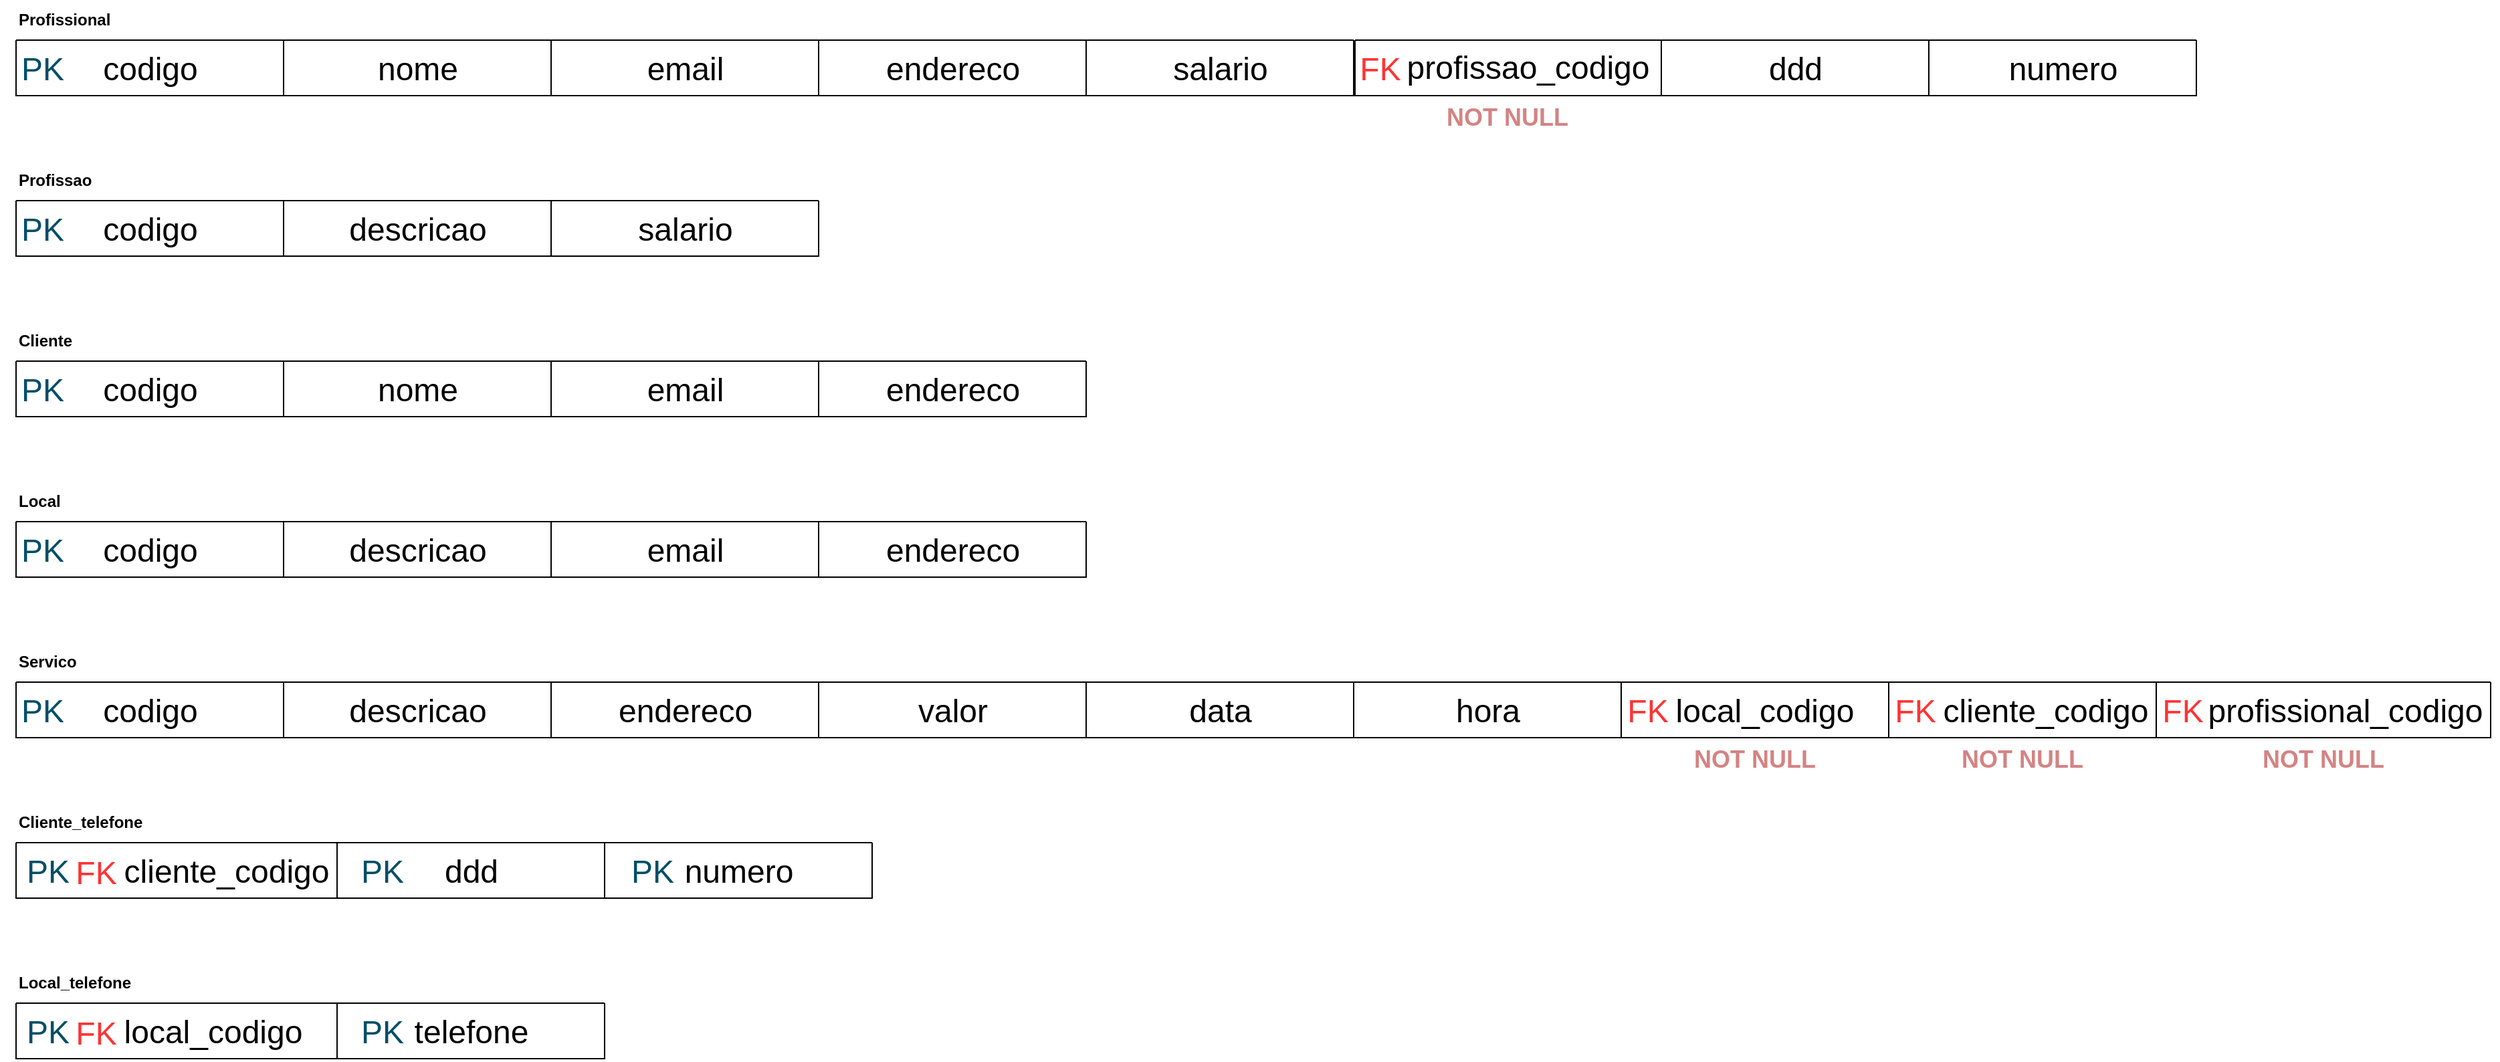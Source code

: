 <mxfile version="24.6.5" type="github">
  <diagram name="Página-1" id="m194DB5OODm50t4TiOIn">
    <mxGraphModel dx="1914" dy="1018" grid="1" gridSize="10" guides="1" tooltips="1" connect="1" arrows="1" fold="1" page="1" pageScale="1" pageWidth="827" pageHeight="1169" math="0" shadow="0">
      <root>
        <mxCell id="0" />
        <mxCell id="1" parent="0" />
        <mxCell id="oNFGNhtA4SceddN9MFem-205" value="" style="group" parent="1" vertex="1" connectable="0">
          <mxGeometry x="40" y="410" width="1000" height="73" as="geometry" />
        </mxCell>
        <mxCell id="oNFGNhtA4SceddN9MFem-169" value="" style="group" parent="oNFGNhtA4SceddN9MFem-205" vertex="1" connectable="0">
          <mxGeometry y="30" width="1000" height="43" as="geometry" />
        </mxCell>
        <mxCell id="oNFGNhtA4SceddN9MFem-156" value="" style="group" parent="oNFGNhtA4SceddN9MFem-169" vertex="1" connectable="0">
          <mxGeometry width="200" height="43" as="geometry" />
        </mxCell>
        <mxCell id="oNFGNhtA4SceddN9MFem-154" value="" style="swimlane;startSize=0;" parent="oNFGNhtA4SceddN9MFem-156" vertex="1">
          <mxGeometry width="200" height="41.5" as="geometry" />
        </mxCell>
        <mxCell id="oNFGNhtA4SceddN9MFem-155" value="&lt;font style=&quot;font-size: 24px;&quot;&gt;codigo&lt;/font&gt;" style="text;html=1;align=center;verticalAlign=middle;resizable=0;points=[];autosize=1;strokeColor=none;fillColor=none;" parent="oNFGNhtA4SceddN9MFem-154" vertex="1">
          <mxGeometry x="55" y="1.5" width="90" height="40" as="geometry" />
        </mxCell>
        <mxCell id="oNFGNhtA4SceddN9MFem-186" value="&lt;font color=&quot;#014e66&quot; style=&quot;font-size: 24px;&quot;&gt;PK&lt;/font&gt;" style="text;html=1;align=center;verticalAlign=middle;whiteSpace=wrap;rounded=0;" parent="oNFGNhtA4SceddN9MFem-154" vertex="1">
          <mxGeometry x="-10" y="6.5" width="60" height="30" as="geometry" />
        </mxCell>
        <mxCell id="oNFGNhtA4SceddN9MFem-157" value="" style="group" parent="oNFGNhtA4SceddN9MFem-169" vertex="1" connectable="0">
          <mxGeometry x="200" width="200" height="43" as="geometry" />
        </mxCell>
        <mxCell id="oNFGNhtA4SceddN9MFem-158" value="" style="swimlane;startSize=0;" parent="oNFGNhtA4SceddN9MFem-157" vertex="1">
          <mxGeometry width="200" height="41.5" as="geometry">
            <mxRectangle width="50" height="40" as="alternateBounds" />
          </mxGeometry>
        </mxCell>
        <mxCell id="oNFGNhtA4SceddN9MFem-159" value="&lt;font style=&quot;font-size: 24px;&quot;&gt;descricao&lt;/font&gt;" style="text;html=1;align=center;verticalAlign=middle;resizable=0;points=[];autosize=1;strokeColor=none;fillColor=none;" parent="oNFGNhtA4SceddN9MFem-158" vertex="1">
          <mxGeometry x="35" y="1.5" width="130" height="40" as="geometry" />
        </mxCell>
        <mxCell id="oNFGNhtA4SceddN9MFem-160" value="" style="group" parent="oNFGNhtA4SceddN9MFem-169" vertex="1" connectable="0">
          <mxGeometry x="400" width="200" height="43" as="geometry" />
        </mxCell>
        <mxCell id="oNFGNhtA4SceddN9MFem-161" value="" style="swimlane;startSize=0;" parent="oNFGNhtA4SceddN9MFem-160" vertex="1">
          <mxGeometry width="200" height="41.5" as="geometry" />
        </mxCell>
        <mxCell id="oNFGNhtA4SceddN9MFem-162" value="&lt;font style=&quot;font-size: 24px;&quot;&gt;salario&lt;/font&gt;" style="text;html=1;align=center;verticalAlign=middle;resizable=0;points=[];autosize=1;strokeColor=none;fillColor=none;" parent="oNFGNhtA4SceddN9MFem-161" vertex="1">
          <mxGeometry x="55" y="1.5" width="90" height="40" as="geometry" />
        </mxCell>
        <mxCell id="oNFGNhtA4SceddN9MFem-204" value="&lt;b&gt;Profissao&lt;/b&gt;" style="text;html=1;align=left;verticalAlign=middle;whiteSpace=wrap;rounded=0;" parent="oNFGNhtA4SceddN9MFem-205" vertex="1">
          <mxGeometry width="110" height="30" as="geometry" />
        </mxCell>
        <mxCell id="oNFGNhtA4SceddN9MFem-207" value="" style="group" parent="1" vertex="1" connectable="0">
          <mxGeometry x="40" y="530" width="1000" height="73" as="geometry" />
        </mxCell>
        <mxCell id="oNFGNhtA4SceddN9MFem-208" value="" style="group" parent="oNFGNhtA4SceddN9MFem-207" vertex="1" connectable="0">
          <mxGeometry y="30" width="1000" height="43" as="geometry" />
        </mxCell>
        <mxCell id="oNFGNhtA4SceddN9MFem-209" value="" style="group" parent="oNFGNhtA4SceddN9MFem-208" vertex="1" connectable="0">
          <mxGeometry width="200" height="43" as="geometry" />
        </mxCell>
        <mxCell id="oNFGNhtA4SceddN9MFem-210" value="" style="swimlane;startSize=0;" parent="oNFGNhtA4SceddN9MFem-209" vertex="1">
          <mxGeometry width="200" height="41.5" as="geometry" />
        </mxCell>
        <mxCell id="oNFGNhtA4SceddN9MFem-211" value="&lt;font style=&quot;font-size: 24px;&quot;&gt;codigo&lt;/font&gt;" style="text;html=1;align=center;verticalAlign=middle;resizable=0;points=[];autosize=1;strokeColor=none;fillColor=none;" parent="oNFGNhtA4SceddN9MFem-210" vertex="1">
          <mxGeometry x="55" y="1.5" width="90" height="40" as="geometry" />
        </mxCell>
        <mxCell id="oNFGNhtA4SceddN9MFem-212" value="&lt;font color=&quot;#014e66&quot; style=&quot;font-size: 24px;&quot;&gt;PK&lt;/font&gt;" style="text;html=1;align=center;verticalAlign=middle;whiteSpace=wrap;rounded=0;" parent="oNFGNhtA4SceddN9MFem-210" vertex="1">
          <mxGeometry x="-10" y="6.5" width="60" height="30" as="geometry" />
        </mxCell>
        <mxCell id="oNFGNhtA4SceddN9MFem-213" value="" style="group" parent="oNFGNhtA4SceddN9MFem-208" vertex="1" connectable="0">
          <mxGeometry x="200" width="200" height="43" as="geometry" />
        </mxCell>
        <mxCell id="oNFGNhtA4SceddN9MFem-214" value="" style="swimlane;startSize=0;" parent="oNFGNhtA4SceddN9MFem-213" vertex="1">
          <mxGeometry width="200" height="41.5" as="geometry">
            <mxRectangle width="50" height="40" as="alternateBounds" />
          </mxGeometry>
        </mxCell>
        <mxCell id="oNFGNhtA4SceddN9MFem-215" value="&lt;font style=&quot;font-size: 24px;&quot;&gt;nome&lt;/font&gt;" style="text;html=1;align=center;verticalAlign=middle;resizable=0;points=[];autosize=1;strokeColor=none;fillColor=none;" parent="oNFGNhtA4SceddN9MFem-214" vertex="1">
          <mxGeometry x="60" y="1.5" width="80" height="40" as="geometry" />
        </mxCell>
        <mxCell id="oNFGNhtA4SceddN9MFem-216" value="" style="group" parent="oNFGNhtA4SceddN9MFem-208" vertex="1" connectable="0">
          <mxGeometry x="400" width="200" height="43" as="geometry" />
        </mxCell>
        <mxCell id="oNFGNhtA4SceddN9MFem-217" value="" style="swimlane;startSize=0;" parent="oNFGNhtA4SceddN9MFem-216" vertex="1">
          <mxGeometry width="200" height="41.5" as="geometry" />
        </mxCell>
        <mxCell id="oNFGNhtA4SceddN9MFem-218" value="&lt;font style=&quot;font-size: 24px;&quot;&gt;email&lt;/font&gt;" style="text;html=1;align=center;verticalAlign=middle;resizable=0;points=[];autosize=1;strokeColor=none;fillColor=none;" parent="oNFGNhtA4SceddN9MFem-217" vertex="1">
          <mxGeometry x="60" y="1.5" width="80" height="40" as="geometry" />
        </mxCell>
        <mxCell id="oNFGNhtA4SceddN9MFem-219" value="" style="group" parent="oNFGNhtA4SceddN9MFem-208" vertex="1" connectable="0">
          <mxGeometry x="600" width="200" height="43" as="geometry" />
        </mxCell>
        <mxCell id="oNFGNhtA4SceddN9MFem-220" value="" style="swimlane;startSize=0;" parent="oNFGNhtA4SceddN9MFem-219" vertex="1">
          <mxGeometry width="200" height="41.5" as="geometry" />
        </mxCell>
        <mxCell id="oNFGNhtA4SceddN9MFem-221" value="&lt;font style=&quot;font-size: 24px;&quot;&gt;endereco&lt;/font&gt;" style="text;html=1;align=center;verticalAlign=middle;resizable=0;points=[];autosize=1;strokeColor=none;fillColor=none;" parent="oNFGNhtA4SceddN9MFem-220" vertex="1">
          <mxGeometry x="40" y="1.5" width="120" height="40" as="geometry" />
        </mxCell>
        <mxCell id="oNFGNhtA4SceddN9MFem-225" value="&lt;b&gt;Cliente&lt;/b&gt;" style="text;html=1;align=left;verticalAlign=middle;whiteSpace=wrap;rounded=0;" parent="oNFGNhtA4SceddN9MFem-207" vertex="1">
          <mxGeometry width="110" height="30" as="geometry" />
        </mxCell>
        <mxCell id="oNFGNhtA4SceddN9MFem-226" value="" style="group" parent="1" vertex="1" connectable="0">
          <mxGeometry x="40" y="650" width="1000" height="73" as="geometry" />
        </mxCell>
        <mxCell id="oNFGNhtA4SceddN9MFem-227" value="" style="group" parent="oNFGNhtA4SceddN9MFem-226" vertex="1" connectable="0">
          <mxGeometry y="30" width="1000" height="43" as="geometry" />
        </mxCell>
        <mxCell id="oNFGNhtA4SceddN9MFem-228" value="" style="group" parent="oNFGNhtA4SceddN9MFem-227" vertex="1" connectable="0">
          <mxGeometry width="200" height="43" as="geometry" />
        </mxCell>
        <mxCell id="oNFGNhtA4SceddN9MFem-229" value="" style="swimlane;startSize=0;" parent="oNFGNhtA4SceddN9MFem-228" vertex="1">
          <mxGeometry width="200" height="41.5" as="geometry" />
        </mxCell>
        <mxCell id="oNFGNhtA4SceddN9MFem-230" value="&lt;font style=&quot;font-size: 24px;&quot;&gt;codigo&lt;/font&gt;" style="text;html=1;align=center;verticalAlign=middle;resizable=0;points=[];autosize=1;strokeColor=none;fillColor=none;" parent="oNFGNhtA4SceddN9MFem-229" vertex="1">
          <mxGeometry x="55" y="1.5" width="90" height="40" as="geometry" />
        </mxCell>
        <mxCell id="oNFGNhtA4SceddN9MFem-231" value="&lt;font color=&quot;#014e66&quot; style=&quot;font-size: 24px;&quot;&gt;PK&lt;/font&gt;" style="text;html=1;align=center;verticalAlign=middle;whiteSpace=wrap;rounded=0;" parent="oNFGNhtA4SceddN9MFem-229" vertex="1">
          <mxGeometry x="-10" y="6.5" width="60" height="30" as="geometry" />
        </mxCell>
        <mxCell id="oNFGNhtA4SceddN9MFem-232" value="" style="group" parent="oNFGNhtA4SceddN9MFem-227" vertex="1" connectable="0">
          <mxGeometry x="200" width="200" height="43" as="geometry" />
        </mxCell>
        <mxCell id="oNFGNhtA4SceddN9MFem-233" value="" style="swimlane;startSize=0;" parent="oNFGNhtA4SceddN9MFem-232" vertex="1">
          <mxGeometry width="200" height="41.5" as="geometry">
            <mxRectangle width="50" height="40" as="alternateBounds" />
          </mxGeometry>
        </mxCell>
        <mxCell id="oNFGNhtA4SceddN9MFem-234" value="&lt;font style=&quot;font-size: 24px;&quot;&gt;descricao&lt;/font&gt;" style="text;html=1;align=center;verticalAlign=middle;resizable=0;points=[];autosize=1;strokeColor=none;fillColor=none;" parent="oNFGNhtA4SceddN9MFem-233" vertex="1">
          <mxGeometry x="35" y="1.5" width="130" height="40" as="geometry" />
        </mxCell>
        <mxCell id="oNFGNhtA4SceddN9MFem-235" value="" style="group" parent="oNFGNhtA4SceddN9MFem-227" vertex="1" connectable="0">
          <mxGeometry x="400" width="200" height="43" as="geometry" />
        </mxCell>
        <mxCell id="oNFGNhtA4SceddN9MFem-236" value="" style="swimlane;startSize=0;" parent="oNFGNhtA4SceddN9MFem-235" vertex="1">
          <mxGeometry width="200" height="41.5" as="geometry" />
        </mxCell>
        <mxCell id="oNFGNhtA4SceddN9MFem-237" value="&lt;font style=&quot;font-size: 24px;&quot;&gt;email&lt;/font&gt;" style="text;html=1;align=center;verticalAlign=middle;resizable=0;points=[];autosize=1;strokeColor=none;fillColor=none;" parent="oNFGNhtA4SceddN9MFem-236" vertex="1">
          <mxGeometry x="60" y="1.5" width="80" height="40" as="geometry" />
        </mxCell>
        <mxCell id="oNFGNhtA4SceddN9MFem-238" value="" style="group" parent="oNFGNhtA4SceddN9MFem-227" vertex="1" connectable="0">
          <mxGeometry x="600" width="200" height="43" as="geometry" />
        </mxCell>
        <mxCell id="oNFGNhtA4SceddN9MFem-239" value="" style="swimlane;startSize=0;" parent="oNFGNhtA4SceddN9MFem-238" vertex="1">
          <mxGeometry width="200" height="41.5" as="geometry" />
        </mxCell>
        <mxCell id="oNFGNhtA4SceddN9MFem-240" value="&lt;font style=&quot;font-size: 24px;&quot;&gt;endereco&lt;/font&gt;" style="text;html=1;align=center;verticalAlign=middle;resizable=0;points=[];autosize=1;strokeColor=none;fillColor=none;" parent="oNFGNhtA4SceddN9MFem-239" vertex="1">
          <mxGeometry x="40" y="1.5" width="120" height="40" as="geometry" />
        </mxCell>
        <mxCell id="oNFGNhtA4SceddN9MFem-244" value="&lt;b&gt;Local&lt;/b&gt;" style="text;html=1;align=left;verticalAlign=middle;whiteSpace=wrap;rounded=0;" parent="oNFGNhtA4SceddN9MFem-226" vertex="1">
          <mxGeometry width="110" height="30" as="geometry" />
        </mxCell>
        <mxCell id="oNFGNhtA4SceddN9MFem-271" value="" style="group" parent="1" vertex="1" connectable="0">
          <mxGeometry x="40" y="290" width="1230" height="73" as="geometry" />
        </mxCell>
        <mxCell id="oNFGNhtA4SceddN9MFem-206" value="" style="group" parent="oNFGNhtA4SceddN9MFem-271" vertex="1" connectable="0">
          <mxGeometry width="1000" height="73" as="geometry" />
        </mxCell>
        <mxCell id="oNFGNhtA4SceddN9MFem-136" value="&lt;b&gt;Profissional&lt;/b&gt;" style="text;html=1;align=left;verticalAlign=middle;whiteSpace=wrap;rounded=0;" parent="oNFGNhtA4SceddN9MFem-206" vertex="1">
          <mxGeometry width="110" height="30" as="geometry" />
        </mxCell>
        <mxCell id="oNFGNhtA4SceddN9MFem-187" value="" style="group" parent="oNFGNhtA4SceddN9MFem-206" vertex="1" connectable="0">
          <mxGeometry y="30" width="1000" height="43" as="geometry" />
        </mxCell>
        <mxCell id="oNFGNhtA4SceddN9MFem-188" value="" style="group" parent="oNFGNhtA4SceddN9MFem-187" vertex="1" connectable="0">
          <mxGeometry width="200" height="43" as="geometry" />
        </mxCell>
        <mxCell id="oNFGNhtA4SceddN9MFem-189" value="" style="swimlane;startSize=0;" parent="oNFGNhtA4SceddN9MFem-188" vertex="1">
          <mxGeometry width="200" height="41.5" as="geometry" />
        </mxCell>
        <mxCell id="oNFGNhtA4SceddN9MFem-190" value="&lt;font style=&quot;font-size: 24px;&quot;&gt;codigo&lt;/font&gt;" style="text;html=1;align=center;verticalAlign=middle;resizable=0;points=[];autosize=1;strokeColor=none;fillColor=none;" parent="oNFGNhtA4SceddN9MFem-189" vertex="1">
          <mxGeometry x="55" y="1.5" width="90" height="40" as="geometry" />
        </mxCell>
        <mxCell id="oNFGNhtA4SceddN9MFem-191" value="&lt;font color=&quot;#014e66&quot; style=&quot;font-size: 24px;&quot;&gt;PK&lt;/font&gt;" style="text;html=1;align=center;verticalAlign=middle;whiteSpace=wrap;rounded=0;" parent="oNFGNhtA4SceddN9MFem-189" vertex="1">
          <mxGeometry x="-10" y="6.5" width="60" height="30" as="geometry" />
        </mxCell>
        <mxCell id="oNFGNhtA4SceddN9MFem-192" value="" style="group" parent="oNFGNhtA4SceddN9MFem-187" vertex="1" connectable="0">
          <mxGeometry x="200" width="200" height="43" as="geometry" />
        </mxCell>
        <mxCell id="oNFGNhtA4SceddN9MFem-193" value="" style="swimlane;startSize=0;" parent="oNFGNhtA4SceddN9MFem-192" vertex="1">
          <mxGeometry width="200" height="41.5" as="geometry">
            <mxRectangle width="50" height="40" as="alternateBounds" />
          </mxGeometry>
        </mxCell>
        <mxCell id="oNFGNhtA4SceddN9MFem-194" value="&lt;font style=&quot;font-size: 24px;&quot;&gt;nome&lt;/font&gt;" style="text;html=1;align=center;verticalAlign=middle;resizable=0;points=[];autosize=1;strokeColor=none;fillColor=none;" parent="oNFGNhtA4SceddN9MFem-193" vertex="1">
          <mxGeometry x="60" y="1.5" width="80" height="40" as="geometry" />
        </mxCell>
        <mxCell id="oNFGNhtA4SceddN9MFem-195" value="" style="group" parent="oNFGNhtA4SceddN9MFem-187" vertex="1" connectable="0">
          <mxGeometry x="400" width="200" height="43" as="geometry" />
        </mxCell>
        <mxCell id="oNFGNhtA4SceddN9MFem-196" value="" style="swimlane;startSize=0;" parent="oNFGNhtA4SceddN9MFem-195" vertex="1">
          <mxGeometry width="200" height="41.5" as="geometry" />
        </mxCell>
        <mxCell id="oNFGNhtA4SceddN9MFem-197" value="&lt;font style=&quot;font-size: 24px;&quot;&gt;email&lt;/font&gt;" style="text;html=1;align=center;verticalAlign=middle;resizable=0;points=[];autosize=1;strokeColor=none;fillColor=none;" parent="oNFGNhtA4SceddN9MFem-196" vertex="1">
          <mxGeometry x="60" y="1.5" width="80" height="40" as="geometry" />
        </mxCell>
        <mxCell id="oNFGNhtA4SceddN9MFem-198" value="" style="group" parent="oNFGNhtA4SceddN9MFem-187" vertex="1" connectable="0">
          <mxGeometry x="600" width="200" height="43" as="geometry" />
        </mxCell>
        <mxCell id="oNFGNhtA4SceddN9MFem-199" value="" style="swimlane;startSize=0;" parent="oNFGNhtA4SceddN9MFem-198" vertex="1">
          <mxGeometry width="200" height="41.5" as="geometry" />
        </mxCell>
        <mxCell id="oNFGNhtA4SceddN9MFem-200" value="&lt;font style=&quot;font-size: 24px;&quot;&gt;endereco&lt;/font&gt;" style="text;html=1;align=center;verticalAlign=middle;resizable=0;points=[];autosize=1;strokeColor=none;fillColor=none;" parent="oNFGNhtA4SceddN9MFem-199" vertex="1">
          <mxGeometry x="40" y="1.5" width="120" height="40" as="geometry" />
        </mxCell>
        <mxCell id="oNFGNhtA4SceddN9MFem-201" value="" style="group" parent="oNFGNhtA4SceddN9MFem-187" vertex="1" connectable="0">
          <mxGeometry x="800" width="200" height="43" as="geometry" />
        </mxCell>
        <mxCell id="oNFGNhtA4SceddN9MFem-202" value="" style="swimlane;startSize=0;" parent="oNFGNhtA4SceddN9MFem-201" vertex="1">
          <mxGeometry width="200" height="41.5" as="geometry" />
        </mxCell>
        <mxCell id="oNFGNhtA4SceddN9MFem-203" value="&lt;font style=&quot;font-size: 24px;&quot;&gt;salario&lt;/font&gt;" style="text;html=1;align=center;verticalAlign=middle;resizable=0;points=[];autosize=1;strokeColor=none;fillColor=none;" parent="oNFGNhtA4SceddN9MFem-202" vertex="1">
          <mxGeometry x="55" y="1.5" width="90" height="40" as="geometry" />
        </mxCell>
        <mxCell id="oNFGNhtA4SceddN9MFem-269" value="" style="swimlane;startSize=0;" parent="oNFGNhtA4SceddN9MFem-271" vertex="1">
          <mxGeometry x="1001" y="30" width="229" height="41.5" as="geometry" />
        </mxCell>
        <mxCell id="oNFGNhtA4SceddN9MFem-270" value="&lt;font style=&quot;font-size: 24px;&quot;&gt;profissao_codigo&lt;/font&gt;" style="text;html=1;align=center;verticalAlign=middle;resizable=0;points=[];autosize=1;strokeColor=none;fillColor=none;" parent="oNFGNhtA4SceddN9MFem-269" vertex="1">
          <mxGeometry x="29" y="0.5" width="200" height="40" as="geometry" />
        </mxCell>
        <mxCell id="oNFGNhtA4SceddN9MFem-287" value="&lt;font color=&quot;#ff3333&quot; style=&quot;font-size: 24px;&quot;&gt;FK&lt;/font&gt;" style="text;html=1;align=center;verticalAlign=middle;whiteSpace=wrap;rounded=0;" parent="oNFGNhtA4SceddN9MFem-269" vertex="1">
          <mxGeometry x="-11" y="6.75" width="60" height="30" as="geometry" />
        </mxCell>
        <mxCell id="oNFGNhtA4SceddN9MFem-275" value="" style="group" parent="1" vertex="1" connectable="0">
          <mxGeometry x="40" y="770" width="1400" height="73" as="geometry" />
        </mxCell>
        <mxCell id="oNFGNhtA4SceddN9MFem-267" value="" style="group" parent="oNFGNhtA4SceddN9MFem-275" vertex="1" connectable="0">
          <mxGeometry width="1200" height="73" as="geometry" />
        </mxCell>
        <mxCell id="oNFGNhtA4SceddN9MFem-245" value="" style="group" parent="oNFGNhtA4SceddN9MFem-267" vertex="1" connectable="0">
          <mxGeometry width="1000" height="73" as="geometry" />
        </mxCell>
        <mxCell id="oNFGNhtA4SceddN9MFem-246" value="" style="group" parent="oNFGNhtA4SceddN9MFem-245" vertex="1" connectable="0">
          <mxGeometry y="30" width="1000" height="43" as="geometry" />
        </mxCell>
        <mxCell id="oNFGNhtA4SceddN9MFem-247" value="" style="group" parent="oNFGNhtA4SceddN9MFem-246" vertex="1" connectable="0">
          <mxGeometry width="200" height="43" as="geometry" />
        </mxCell>
        <mxCell id="oNFGNhtA4SceddN9MFem-248" value="" style="swimlane;startSize=0;" parent="oNFGNhtA4SceddN9MFem-247" vertex="1">
          <mxGeometry width="200" height="41.5" as="geometry" />
        </mxCell>
        <mxCell id="oNFGNhtA4SceddN9MFem-249" value="&lt;font style=&quot;font-size: 24px;&quot;&gt;codigo&lt;/font&gt;" style="text;html=1;align=center;verticalAlign=middle;resizable=0;points=[];autosize=1;strokeColor=none;fillColor=none;" parent="oNFGNhtA4SceddN9MFem-248" vertex="1">
          <mxGeometry x="55" y="1.5" width="90" height="40" as="geometry" />
        </mxCell>
        <mxCell id="oNFGNhtA4SceddN9MFem-250" value="&lt;font color=&quot;#014e66&quot; style=&quot;font-size: 24px;&quot;&gt;PK&lt;/font&gt;" style="text;html=1;align=center;verticalAlign=middle;whiteSpace=wrap;rounded=0;" parent="oNFGNhtA4SceddN9MFem-248" vertex="1">
          <mxGeometry x="-10" y="6.5" width="60" height="30" as="geometry" />
        </mxCell>
        <mxCell id="oNFGNhtA4SceddN9MFem-251" value="" style="group" parent="oNFGNhtA4SceddN9MFem-246" vertex="1" connectable="0">
          <mxGeometry x="200" width="200" height="43" as="geometry" />
        </mxCell>
        <mxCell id="oNFGNhtA4SceddN9MFem-252" value="" style="swimlane;startSize=0;" parent="oNFGNhtA4SceddN9MFem-251" vertex="1">
          <mxGeometry width="200" height="41.5" as="geometry">
            <mxRectangle width="50" height="40" as="alternateBounds" />
          </mxGeometry>
        </mxCell>
        <mxCell id="oNFGNhtA4SceddN9MFem-253" value="&lt;font style=&quot;font-size: 24px;&quot;&gt;descricao&lt;/font&gt;" style="text;html=1;align=center;verticalAlign=middle;resizable=0;points=[];autosize=1;strokeColor=none;fillColor=none;" parent="oNFGNhtA4SceddN9MFem-252" vertex="1">
          <mxGeometry x="35" y="1.5" width="130" height="40" as="geometry" />
        </mxCell>
        <mxCell id="oNFGNhtA4SceddN9MFem-254" value="" style="group" parent="oNFGNhtA4SceddN9MFem-246" vertex="1" connectable="0">
          <mxGeometry x="400" width="200" height="43" as="geometry" />
        </mxCell>
        <mxCell id="oNFGNhtA4SceddN9MFem-255" value="" style="swimlane;startSize=0;" parent="oNFGNhtA4SceddN9MFem-254" vertex="1">
          <mxGeometry width="200" height="41.5" as="geometry" />
        </mxCell>
        <mxCell id="oNFGNhtA4SceddN9MFem-256" value="&lt;font style=&quot;font-size: 24px;&quot;&gt;endereco&lt;/font&gt;" style="text;html=1;align=center;verticalAlign=middle;resizable=0;points=[];autosize=1;strokeColor=none;fillColor=none;" parent="oNFGNhtA4SceddN9MFem-255" vertex="1">
          <mxGeometry x="40" y="1.5" width="120" height="40" as="geometry" />
        </mxCell>
        <mxCell id="oNFGNhtA4SceddN9MFem-257" value="" style="group" parent="oNFGNhtA4SceddN9MFem-246" vertex="1" connectable="0">
          <mxGeometry x="600" width="200" height="43" as="geometry" />
        </mxCell>
        <mxCell id="oNFGNhtA4SceddN9MFem-258" value="" style="swimlane;startSize=0;" parent="oNFGNhtA4SceddN9MFem-257" vertex="1">
          <mxGeometry width="200" height="41.5" as="geometry" />
        </mxCell>
        <mxCell id="oNFGNhtA4SceddN9MFem-259" value="&lt;font style=&quot;font-size: 24px;&quot;&gt;valor&lt;/font&gt;" style="text;html=1;align=center;verticalAlign=middle;resizable=0;points=[];autosize=1;strokeColor=none;fillColor=none;" parent="oNFGNhtA4SceddN9MFem-258" vertex="1">
          <mxGeometry x="60" y="1.5" width="80" height="40" as="geometry" />
        </mxCell>
        <mxCell id="oNFGNhtA4SceddN9MFem-260" value="" style="group" parent="oNFGNhtA4SceddN9MFem-246" vertex="1" connectable="0">
          <mxGeometry x="800" width="200" height="43" as="geometry" />
        </mxCell>
        <mxCell id="oNFGNhtA4SceddN9MFem-261" value="" style="swimlane;startSize=0;" parent="oNFGNhtA4SceddN9MFem-260" vertex="1">
          <mxGeometry width="200" height="41.5" as="geometry" />
        </mxCell>
        <mxCell id="oNFGNhtA4SceddN9MFem-262" value="&lt;font style=&quot;font-size: 24px;&quot;&gt;data&lt;/font&gt;" style="text;html=1;align=center;verticalAlign=middle;resizable=0;points=[];autosize=1;strokeColor=none;fillColor=none;" parent="oNFGNhtA4SceddN9MFem-261" vertex="1">
          <mxGeometry x="65" y="1.5" width="70" height="40" as="geometry" />
        </mxCell>
        <mxCell id="oNFGNhtA4SceddN9MFem-263" value="&lt;b&gt;Servico&lt;/b&gt;" style="text;html=1;align=left;verticalAlign=middle;whiteSpace=wrap;rounded=0;" parent="oNFGNhtA4SceddN9MFem-245" vertex="1">
          <mxGeometry width="110" height="30" as="geometry" />
        </mxCell>
        <mxCell id="oNFGNhtA4SceddN9MFem-264" value="" style="group" parent="oNFGNhtA4SceddN9MFem-267" vertex="1" connectable="0">
          <mxGeometry x="1000" y="30" width="200" height="43" as="geometry" />
        </mxCell>
        <mxCell id="oNFGNhtA4SceddN9MFem-265" value="" style="swimlane;startSize=0;" parent="oNFGNhtA4SceddN9MFem-264" vertex="1">
          <mxGeometry width="200" height="41.5" as="geometry" />
        </mxCell>
        <mxCell id="oNFGNhtA4SceddN9MFem-266" value="&lt;font style=&quot;font-size: 24px;&quot;&gt;hora&lt;/font&gt;" style="text;html=1;align=center;verticalAlign=middle;resizable=0;points=[];autosize=1;strokeColor=none;fillColor=none;" parent="oNFGNhtA4SceddN9MFem-265" vertex="1">
          <mxGeometry x="65" y="1.5" width="70" height="40" as="geometry" />
        </mxCell>
        <mxCell id="oNFGNhtA4SceddN9MFem-272" value="" style="group" parent="oNFGNhtA4SceddN9MFem-275" vertex="1" connectable="0">
          <mxGeometry x="1200" y="30" width="200" height="43" as="geometry" />
        </mxCell>
        <mxCell id="oNFGNhtA4SceddN9MFem-273" value="" style="swimlane;startSize=0;" parent="oNFGNhtA4SceddN9MFem-272" vertex="1">
          <mxGeometry width="200" height="41.5" as="geometry" />
        </mxCell>
        <mxCell id="oNFGNhtA4SceddN9MFem-274" value="&lt;font style=&quot;font-size: 24px;&quot;&gt;local_codigo&lt;/font&gt;" style="text;html=1;align=center;verticalAlign=middle;resizable=0;points=[];autosize=1;strokeColor=none;fillColor=none;" parent="oNFGNhtA4SceddN9MFem-273" vertex="1">
          <mxGeometry x="27" y="1.5" width="160" height="40" as="geometry" />
        </mxCell>
        <mxCell id="oNFGNhtA4SceddN9MFem-282" value="&lt;font color=&quot;#ff3333&quot; style=&quot;font-size: 24px;&quot;&gt;FK&lt;/font&gt;" style="text;html=1;align=center;verticalAlign=middle;whiteSpace=wrap;rounded=0;" parent="oNFGNhtA4SceddN9MFem-273" vertex="1">
          <mxGeometry x="-10" y="6.5" width="60" height="30" as="geometry" />
        </mxCell>
        <mxCell id="oNFGNhtA4SceddN9MFem-276" value="" style="group" parent="1" vertex="1" connectable="0">
          <mxGeometry x="1440" y="800" width="200" height="43" as="geometry" />
        </mxCell>
        <mxCell id="oNFGNhtA4SceddN9MFem-277" value="" style="swimlane;startSize=0;" parent="oNFGNhtA4SceddN9MFem-276" vertex="1">
          <mxGeometry width="200" height="41.5" as="geometry" />
        </mxCell>
        <mxCell id="oNFGNhtA4SceddN9MFem-278" value="&lt;font style=&quot;font-size: 24px;&quot;&gt;cliente_codigo&lt;/font&gt;" style="text;html=1;align=center;verticalAlign=middle;resizable=0;points=[];autosize=1;strokeColor=none;fillColor=none;" parent="oNFGNhtA4SceddN9MFem-277" vertex="1">
          <mxGeometry x="27" y="1.5" width="180" height="40" as="geometry" />
        </mxCell>
        <mxCell id="oNFGNhtA4SceddN9MFem-283" value="&lt;font color=&quot;#ff3333&quot; style=&quot;font-size: 24px;&quot;&gt;FK&lt;/font&gt;" style="text;html=1;align=center;verticalAlign=middle;whiteSpace=wrap;rounded=0;" parent="oNFGNhtA4SceddN9MFem-277" vertex="1">
          <mxGeometry x="-10" y="6.5" width="60" height="30" as="geometry" />
        </mxCell>
        <mxCell id="oNFGNhtA4SceddN9MFem-279" value="" style="group" parent="1" vertex="1" connectable="0">
          <mxGeometry x="1640" y="800" width="250" height="43" as="geometry" />
        </mxCell>
        <mxCell id="oNFGNhtA4SceddN9MFem-280" value="" style="swimlane;startSize=0;" parent="oNFGNhtA4SceddN9MFem-279" vertex="1">
          <mxGeometry width="250.0" height="41.5" as="geometry" />
        </mxCell>
        <mxCell id="oNFGNhtA4SceddN9MFem-281" value="&lt;font style=&quot;font-size: 24px;&quot;&gt;profissional_codigo&lt;/font&gt;" style="text;html=1;align=center;verticalAlign=middle;resizable=0;points=[];autosize=1;strokeColor=none;fillColor=none;" parent="oNFGNhtA4SceddN9MFem-280" vertex="1">
          <mxGeometry x="25.86" y="1.5" width="230" height="40" as="geometry" />
        </mxCell>
        <mxCell id="oNFGNhtA4SceddN9MFem-286" value="&lt;font color=&quot;#ff3333&quot; style=&quot;font-size: 24px;&quot;&gt;FK&lt;/font&gt;" style="text;html=1;align=center;verticalAlign=middle;whiteSpace=wrap;rounded=0;" parent="oNFGNhtA4SceddN9MFem-280" vertex="1">
          <mxGeometry x="-10" y="6.5" width="60" height="30" as="geometry" />
        </mxCell>
        <mxCell id="oNFGNhtA4SceddN9MFem-288" value="" style="group" parent="1" vertex="1" connectable="0">
          <mxGeometry x="40" y="890" width="1000" height="73" as="geometry" />
        </mxCell>
        <mxCell id="oNFGNhtA4SceddN9MFem-289" value="" style="group" parent="oNFGNhtA4SceddN9MFem-288" vertex="1" connectable="0">
          <mxGeometry y="30" width="1000" height="43" as="geometry" />
        </mxCell>
        <mxCell id="oNFGNhtA4SceddN9MFem-290" value="" style="group" parent="oNFGNhtA4SceddN9MFem-289" vertex="1" connectable="0">
          <mxGeometry width="240" height="43" as="geometry" />
        </mxCell>
        <mxCell id="oNFGNhtA4SceddN9MFem-291" value="" style="swimlane;startSize=0;" parent="oNFGNhtA4SceddN9MFem-290" vertex="1">
          <mxGeometry width="240" height="41.5" as="geometry" />
        </mxCell>
        <mxCell id="oNFGNhtA4SceddN9MFem-292" value="&lt;font style=&quot;font-size: 24px;&quot;&gt;cliente_codigo&lt;/font&gt;" style="text;html=1;align=center;verticalAlign=middle;resizable=0;points=[];autosize=1;strokeColor=none;fillColor=none;" parent="oNFGNhtA4SceddN9MFem-291" vertex="1">
          <mxGeometry x="67.4" y="1.5" width="180" height="40" as="geometry" />
        </mxCell>
        <mxCell id="oNFGNhtA4SceddN9MFem-293" value="&lt;font color=&quot;#014e66&quot; style=&quot;font-size: 24px;&quot;&gt;PK&lt;/font&gt;" style="text;html=1;align=center;verticalAlign=middle;whiteSpace=wrap;rounded=0;" parent="oNFGNhtA4SceddN9MFem-291" vertex="1">
          <mxGeometry x="-12" y="6.5" width="72" height="30" as="geometry" />
        </mxCell>
        <mxCell id="oNFGNhtA4SceddN9MFem-328" value="&lt;font color=&quot;#ff3333&quot; style=&quot;font-size: 24px;&quot;&gt;FK&lt;/font&gt;" style="text;html=1;align=center;verticalAlign=middle;whiteSpace=wrap;rounded=0;" parent="oNFGNhtA4SceddN9MFem-291" vertex="1">
          <mxGeometry x="30" y="7.5" width="60" height="30" as="geometry" />
        </mxCell>
        <mxCell id="oNFGNhtA4SceddN9MFem-294" value="" style="group" parent="oNFGNhtA4SceddN9MFem-289" vertex="1" connectable="0">
          <mxGeometry x="240" width="200" height="43" as="geometry" />
        </mxCell>
        <mxCell id="oNFGNhtA4SceddN9MFem-295" value="" style="swimlane;startSize=0;" parent="oNFGNhtA4SceddN9MFem-294" vertex="1">
          <mxGeometry width="200" height="41.5" as="geometry">
            <mxRectangle width="50" height="40" as="alternateBounds" />
          </mxGeometry>
        </mxCell>
        <mxCell id="oNFGNhtA4SceddN9MFem-296" value="&lt;span style=&quot;font-size: 24px;&quot;&gt;ddd&lt;/span&gt;" style="text;html=1;align=center;verticalAlign=middle;resizable=0;points=[];autosize=1;strokeColor=none;fillColor=none;" parent="oNFGNhtA4SceddN9MFem-295" vertex="1">
          <mxGeometry x="70" y="1.5" width="60" height="40" as="geometry" />
        </mxCell>
        <mxCell id="oNFGNhtA4SceddN9MFem-333" value="&lt;font color=&quot;#014e66&quot; style=&quot;font-size: 24px;&quot;&gt;PK&lt;/font&gt;" style="text;html=1;align=center;verticalAlign=middle;whiteSpace=wrap;rounded=0;" parent="oNFGNhtA4SceddN9MFem-295" vertex="1">
          <mxGeometry x="-2" y="6.5" width="72" height="30" as="geometry" />
        </mxCell>
        <mxCell id="oNFGNhtA4SceddN9MFem-297" value="" style="group" parent="oNFGNhtA4SceddN9MFem-289" vertex="1" connectable="0">
          <mxGeometry x="440" width="200" height="43" as="geometry" />
        </mxCell>
        <mxCell id="oNFGNhtA4SceddN9MFem-298" value="" style="swimlane;startSize=0;" parent="oNFGNhtA4SceddN9MFem-297" vertex="1">
          <mxGeometry width="200" height="41.5" as="geometry" />
        </mxCell>
        <mxCell id="oNFGNhtA4SceddN9MFem-299" value="&lt;font style=&quot;font-size: 24px;&quot;&gt;numero&lt;/font&gt;" style="text;html=1;align=center;verticalAlign=middle;resizable=0;points=[];autosize=1;strokeColor=none;fillColor=none;" parent="oNFGNhtA4SceddN9MFem-298" vertex="1">
          <mxGeometry x="50" y="1.5" width="100" height="40" as="geometry" />
        </mxCell>
        <mxCell id="oNFGNhtA4SceddN9MFem-334" value="&lt;font color=&quot;#014e66&quot; style=&quot;font-size: 24px;&quot;&gt;PK&lt;/font&gt;" style="text;html=1;align=center;verticalAlign=middle;whiteSpace=wrap;rounded=0;" parent="oNFGNhtA4SceddN9MFem-298" vertex="1">
          <mxGeometry y="6.5" width="72" height="30" as="geometry" />
        </mxCell>
        <mxCell id="oNFGNhtA4SceddN9MFem-300" value="&lt;b&gt;Cliente_telefone&lt;/b&gt;" style="text;html=1;align=left;verticalAlign=middle;whiteSpace=wrap;rounded=0;" parent="oNFGNhtA4SceddN9MFem-288" vertex="1">
          <mxGeometry width="110" height="30" as="geometry" />
        </mxCell>
        <mxCell id="oNFGNhtA4SceddN9MFem-314" value="" style="group" parent="1" vertex="1" connectable="0">
          <mxGeometry x="40" y="1010" width="1000" height="73" as="geometry" />
        </mxCell>
        <mxCell id="oNFGNhtA4SceddN9MFem-315" value="" style="group" parent="oNFGNhtA4SceddN9MFem-314" vertex="1" connectable="0">
          <mxGeometry y="30" width="1000" height="43" as="geometry" />
        </mxCell>
        <mxCell id="oNFGNhtA4SceddN9MFem-316" value="" style="group" parent="oNFGNhtA4SceddN9MFem-315" vertex="1" connectable="0">
          <mxGeometry width="240" height="43" as="geometry" />
        </mxCell>
        <mxCell id="oNFGNhtA4SceddN9MFem-317" value="" style="swimlane;startSize=0;" parent="oNFGNhtA4SceddN9MFem-316" vertex="1">
          <mxGeometry width="240" height="41.5" as="geometry" />
        </mxCell>
        <mxCell id="oNFGNhtA4SceddN9MFem-318" value="&lt;font style=&quot;font-size: 24px;&quot;&gt;local_codigo&lt;/font&gt;" style="text;html=1;align=center;verticalAlign=middle;resizable=0;points=[];autosize=1;strokeColor=none;fillColor=none;" parent="oNFGNhtA4SceddN9MFem-317" vertex="1">
          <mxGeometry x="67.4" y="1.5" width="160" height="40" as="geometry" />
        </mxCell>
        <mxCell id="oNFGNhtA4SceddN9MFem-319" value="&lt;font color=&quot;#014e66&quot; style=&quot;font-size: 24px;&quot;&gt;PK&lt;/font&gt;" style="text;html=1;align=center;verticalAlign=middle;whiteSpace=wrap;rounded=0;" parent="oNFGNhtA4SceddN9MFem-317" vertex="1">
          <mxGeometry x="-12" y="6.5" width="72" height="30" as="geometry" />
        </mxCell>
        <mxCell id="oNFGNhtA4SceddN9MFem-327" value="&lt;font color=&quot;#ff3333&quot; style=&quot;font-size: 24px;&quot;&gt;FK&lt;/font&gt;" style="text;html=1;align=center;verticalAlign=middle;whiteSpace=wrap;rounded=0;" parent="oNFGNhtA4SceddN9MFem-317" vertex="1">
          <mxGeometry x="30" y="7.5" width="60" height="30" as="geometry" />
        </mxCell>
        <mxCell id="oNFGNhtA4SceddN9MFem-320" value="" style="group" parent="oNFGNhtA4SceddN9MFem-315" vertex="1" connectable="0">
          <mxGeometry x="240" width="200" height="43" as="geometry" />
        </mxCell>
        <mxCell id="oNFGNhtA4SceddN9MFem-321" value="" style="swimlane;startSize=0;" parent="oNFGNhtA4SceddN9MFem-320" vertex="1">
          <mxGeometry width="200" height="41.5" as="geometry">
            <mxRectangle width="50" height="40" as="alternateBounds" />
          </mxGeometry>
        </mxCell>
        <mxCell id="oNFGNhtA4SceddN9MFem-322" value="&lt;font style=&quot;font-size: 24px;&quot;&gt;telefone&lt;/font&gt;" style="text;html=1;align=center;verticalAlign=middle;resizable=0;points=[];autosize=1;strokeColor=none;fillColor=none;" parent="oNFGNhtA4SceddN9MFem-321" vertex="1">
          <mxGeometry x="45" y="1.5" width="110" height="40" as="geometry" />
        </mxCell>
        <mxCell id="oNFGNhtA4SceddN9MFem-335" value="&lt;font color=&quot;#014e66&quot; style=&quot;font-size: 24px;&quot;&gt;PK&lt;/font&gt;" style="text;html=1;align=center;verticalAlign=middle;whiteSpace=wrap;rounded=0;" parent="oNFGNhtA4SceddN9MFem-321" vertex="1">
          <mxGeometry x="-2" y="6.5" width="72" height="30" as="geometry" />
        </mxCell>
        <mxCell id="oNFGNhtA4SceddN9MFem-326" value="&lt;b&gt;Local_telefone&lt;/b&gt;" style="text;html=1;align=left;verticalAlign=middle;whiteSpace=wrap;rounded=0;" parent="oNFGNhtA4SceddN9MFem-314" vertex="1">
          <mxGeometry width="110" height="30" as="geometry" />
        </mxCell>
        <mxCell id="oNFGNhtA4SceddN9MFem-329" value="&lt;h2&gt;&lt;font color=&quot;#d48383&quot;&gt;NOT NULL&lt;/font&gt;&lt;/h2&gt;" style="text;html=1;align=center;verticalAlign=middle;whiteSpace=wrap;rounded=0;" parent="1" vertex="1">
          <mxGeometry x="1240" y="843" width="200" height="30" as="geometry" />
        </mxCell>
        <mxCell id="oNFGNhtA4SceddN9MFem-330" value="&lt;h2&gt;&lt;font color=&quot;#d48383&quot;&gt;NOT NULL&lt;/font&gt;&lt;/h2&gt;" style="text;html=1;align=center;verticalAlign=middle;whiteSpace=wrap;rounded=0;" parent="1" vertex="1">
          <mxGeometry x="1440" y="843" width="200" height="30" as="geometry" />
        </mxCell>
        <mxCell id="oNFGNhtA4SceddN9MFem-331" value="&lt;h2&gt;&lt;font color=&quot;#d48383&quot;&gt;NOT NULL&lt;/font&gt;&lt;/h2&gt;" style="text;html=1;align=center;verticalAlign=middle;whiteSpace=wrap;rounded=0;" parent="1" vertex="1">
          <mxGeometry x="1640" y="843" width="250" height="30" as="geometry" />
        </mxCell>
        <mxCell id="oNFGNhtA4SceddN9MFem-332" value="&lt;h2&gt;&lt;font color=&quot;#d48383&quot;&gt;NOT NULL&lt;/font&gt;&lt;/h2&gt;" style="text;html=1;align=center;verticalAlign=middle;whiteSpace=wrap;rounded=0;" parent="1" vertex="1">
          <mxGeometry x="1040" y="363" width="230" height="30" as="geometry" />
        </mxCell>
        <mxCell id="oNFGNhtA4SceddN9MFem-336" value="" style="group" parent="1" vertex="1" connectable="0">
          <mxGeometry x="1270" y="320" width="200" height="43" as="geometry" />
        </mxCell>
        <mxCell id="oNFGNhtA4SceddN9MFem-337" value="" style="swimlane;startSize=0;" parent="oNFGNhtA4SceddN9MFem-336" vertex="1">
          <mxGeometry width="200" height="41.5" as="geometry" />
        </mxCell>
        <mxCell id="oNFGNhtA4SceddN9MFem-338" value="&lt;font style=&quot;font-size: 24px;&quot;&gt;ddd&lt;/font&gt;" style="text;html=1;align=center;verticalAlign=middle;resizable=0;points=[];autosize=1;strokeColor=none;fillColor=none;" parent="oNFGNhtA4SceddN9MFem-337" vertex="1">
          <mxGeometry x="70" y="1.5" width="60" height="40" as="geometry" />
        </mxCell>
        <mxCell id="oNFGNhtA4SceddN9MFem-339" value="" style="group" parent="1" vertex="1" connectable="0">
          <mxGeometry x="1470" y="320" width="200" height="43" as="geometry" />
        </mxCell>
        <mxCell id="oNFGNhtA4SceddN9MFem-340" value="" style="swimlane;startSize=0;" parent="oNFGNhtA4SceddN9MFem-339" vertex="1">
          <mxGeometry width="200" height="41.5" as="geometry" />
        </mxCell>
        <mxCell id="oNFGNhtA4SceddN9MFem-341" value="&lt;font style=&quot;font-size: 24px;&quot;&gt;numero&lt;/font&gt;" style="text;html=1;align=center;verticalAlign=middle;resizable=0;points=[];autosize=1;strokeColor=none;fillColor=none;" parent="oNFGNhtA4SceddN9MFem-340" vertex="1">
          <mxGeometry x="50" y="1.5" width="100" height="40" as="geometry" />
        </mxCell>
      </root>
    </mxGraphModel>
  </diagram>
</mxfile>
